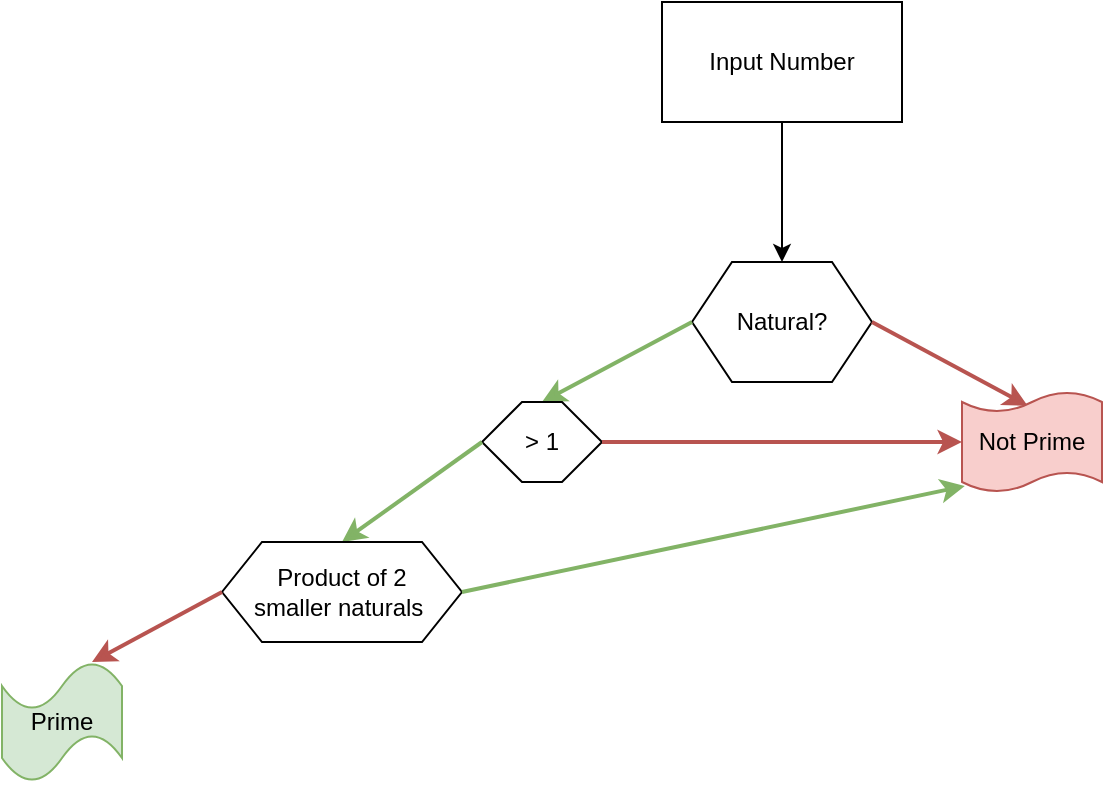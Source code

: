 <mxfile version="20.4.0" type="github">
  <diagram name="Page-1" id="8ce9d11a-91a2-4d17-14d8-a56ed91bf033">
    <mxGraphModel dx="1183" dy="768" grid="1" gridSize="10" guides="1" tooltips="1" connect="1" arrows="1" fold="1" page="1" pageScale="1" pageWidth="1100" pageHeight="850" background="none" math="0" shadow="0">
      <root>
        <mxCell id="0" />
        <mxCell id="1" parent="0" />
        <mxCell id="SOK41WKO3TweLENbKUh7-1" value="Input Number" style="rounded=0;whiteSpace=wrap;html=1;" vertex="1" parent="1">
          <mxGeometry x="500" y="40" width="120" height="60" as="geometry" />
        </mxCell>
        <mxCell id="SOK41WKO3TweLENbKUh7-2" value="Natural?" style="shape=hexagon;perimeter=hexagonPerimeter2;whiteSpace=wrap;html=1;fixedSize=1;" vertex="1" parent="1">
          <mxGeometry x="515" y="170" width="90" height="60" as="geometry" />
        </mxCell>
        <mxCell id="SOK41WKO3TweLENbKUh7-4" value="" style="endArrow=classic;html=1;rounded=0;exitX=0.5;exitY=1;exitDx=0;exitDy=0;entryX=0.5;entryY=0;entryDx=0;entryDy=0;" edge="1" parent="1" source="SOK41WKO3TweLENbKUh7-1" target="SOK41WKO3TweLENbKUh7-2">
          <mxGeometry width="50" height="50" relative="1" as="geometry">
            <mxPoint x="530" y="380" as="sourcePoint" />
            <mxPoint x="580" y="330" as="targetPoint" />
          </mxGeometry>
        </mxCell>
        <mxCell id="SOK41WKO3TweLENbKUh7-6" value="" style="endArrow=classic;html=1;rounded=0;exitX=1;exitY=0.5;exitDx=0;exitDy=0;fillColor=#f8cecc;strokeColor=#b85450;strokeWidth=2;entryX=0.47;entryY=0.139;entryDx=0;entryDy=0;entryPerimeter=0;" edge="1" parent="1" source="SOK41WKO3TweLENbKUh7-2" target="SOK41WKO3TweLENbKUh7-10">
          <mxGeometry width="50" height="50" relative="1" as="geometry">
            <mxPoint x="530" y="380" as="sourcePoint" />
            <mxPoint x="639.952" y="241.943" as="targetPoint" />
          </mxGeometry>
        </mxCell>
        <mxCell id="SOK41WKO3TweLENbKUh7-7" value="" style="endArrow=classic;html=1;rounded=0;exitX=0;exitY=0.5;exitDx=0;exitDy=0;fillColor=#d5e8d4;strokeColor=#82b366;strokeWidth=2;entryX=0.5;entryY=0;entryDx=0;entryDy=0;" edge="1" parent="1" source="SOK41WKO3TweLENbKUh7-2" target="SOK41WKO3TweLENbKUh7-11">
          <mxGeometry width="50" height="50" relative="1" as="geometry">
            <mxPoint x="605" y="210.0" as="sourcePoint" />
            <mxPoint x="440" y="240" as="targetPoint" />
          </mxGeometry>
        </mxCell>
        <mxCell id="SOK41WKO3TweLENbKUh7-10" value="Not Prime" style="shape=tape;whiteSpace=wrap;html=1;size=0.2;fillColor=#f8cecc;strokeColor=#b85450;" vertex="1" parent="1">
          <mxGeometry x="650" y="235" width="70" height="50" as="geometry" />
        </mxCell>
        <mxCell id="SOK41WKO3TweLENbKUh7-11" value="&amp;gt; 1" style="shape=hexagon;perimeter=hexagonPerimeter2;whiteSpace=wrap;html=1;fixedSize=1;" vertex="1" parent="1">
          <mxGeometry x="410" y="240" width="60" height="40" as="geometry" />
        </mxCell>
        <mxCell id="SOK41WKO3TweLENbKUh7-12" value="" style="endArrow=classic;html=1;rounded=0;exitX=0;exitY=0.5;exitDx=0;exitDy=0;fillColor=#d5e8d4;strokeColor=#82b366;strokeWidth=2;entryX=0.5;entryY=0;entryDx=0;entryDy=0;" edge="1" parent="1" source="SOK41WKO3TweLENbKUh7-11" target="SOK41WKO3TweLENbKUh7-14">
          <mxGeometry width="50" height="50" relative="1" as="geometry">
            <mxPoint x="410" y="310.0" as="sourcePoint" />
            <mxPoint x="350" y="300" as="targetPoint" />
          </mxGeometry>
        </mxCell>
        <mxCell id="SOK41WKO3TweLENbKUh7-13" value="" style="endArrow=classic;html=1;rounded=0;exitX=1;exitY=0.5;exitDx=0;exitDy=0;fillColor=#f8cecc;strokeColor=#b85450;strokeWidth=2;entryX=0;entryY=0.5;entryDx=0;entryDy=0;entryPerimeter=0;" edge="1" parent="1" source="SOK41WKO3TweLENbKUh7-11" target="SOK41WKO3TweLENbKUh7-10">
          <mxGeometry width="50" height="50" relative="1" as="geometry">
            <mxPoint x="480" y="280.0" as="sourcePoint" />
            <mxPoint x="547.9" y="316.95" as="targetPoint" />
          </mxGeometry>
        </mxCell>
        <mxCell id="SOK41WKO3TweLENbKUh7-14" value="Product of 2 &lt;br&gt;smaller naturals&amp;nbsp;" style="shape=hexagon;perimeter=hexagonPerimeter2;whiteSpace=wrap;html=1;fixedSize=1;" vertex="1" parent="1">
          <mxGeometry x="280" y="310" width="120" height="50" as="geometry" />
        </mxCell>
        <mxCell id="SOK41WKO3TweLENbKUh7-15" value="" style="endArrow=classic;html=1;rounded=0;exitX=1;exitY=0.5;exitDx=0;exitDy=0;fillColor=#d5e8d4;strokeColor=#82b366;strokeWidth=2;entryX=0.02;entryY=0.94;entryDx=0;entryDy=0;entryPerimeter=0;" edge="1" parent="1" source="SOK41WKO3TweLENbKUh7-14" target="SOK41WKO3TweLENbKUh7-10">
          <mxGeometry width="50" height="50" relative="1" as="geometry">
            <mxPoint x="420" y="270" as="sourcePoint" />
            <mxPoint x="350" y="320" as="targetPoint" />
          </mxGeometry>
        </mxCell>
        <mxCell id="SOK41WKO3TweLENbKUh7-16" value="" style="endArrow=classic;html=1;rounded=0;exitX=0;exitY=0.5;exitDx=0;exitDy=0;fillColor=#f8cecc;strokeColor=#b85450;strokeWidth=2;entryX=0.75;entryY=0;entryDx=0;entryDy=0;entryPerimeter=0;" edge="1" parent="1" source="SOK41WKO3TweLENbKUh7-14" target="SOK41WKO3TweLENbKUh7-17">
          <mxGeometry width="50" height="50" relative="1" as="geometry">
            <mxPoint x="480" y="270" as="sourcePoint" />
            <mxPoint x="210" y="390" as="targetPoint" />
          </mxGeometry>
        </mxCell>
        <mxCell id="SOK41WKO3TweLENbKUh7-17" value="Prime" style="shape=tape;whiteSpace=wrap;html=1;fillColor=#d5e8d4;strokeColor=#82b366;" vertex="1" parent="1">
          <mxGeometry x="170" y="370" width="60" height="60" as="geometry" />
        </mxCell>
      </root>
    </mxGraphModel>
  </diagram>
</mxfile>
